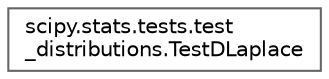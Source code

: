 digraph "Graphical Class Hierarchy"
{
 // LATEX_PDF_SIZE
  bgcolor="transparent";
  edge [fontname=Helvetica,fontsize=10,labelfontname=Helvetica,labelfontsize=10];
  node [fontname=Helvetica,fontsize=10,shape=box,height=0.2,width=0.4];
  rankdir="LR";
  Node0 [id="Node000000",label="scipy.stats.tests.test\l_distributions.TestDLaplace",height=0.2,width=0.4,color="grey40", fillcolor="white", style="filled",URL="$d9/dd8/classscipy_1_1stats_1_1tests_1_1test__distributions_1_1TestDLaplace.html",tooltip=" "];
}
